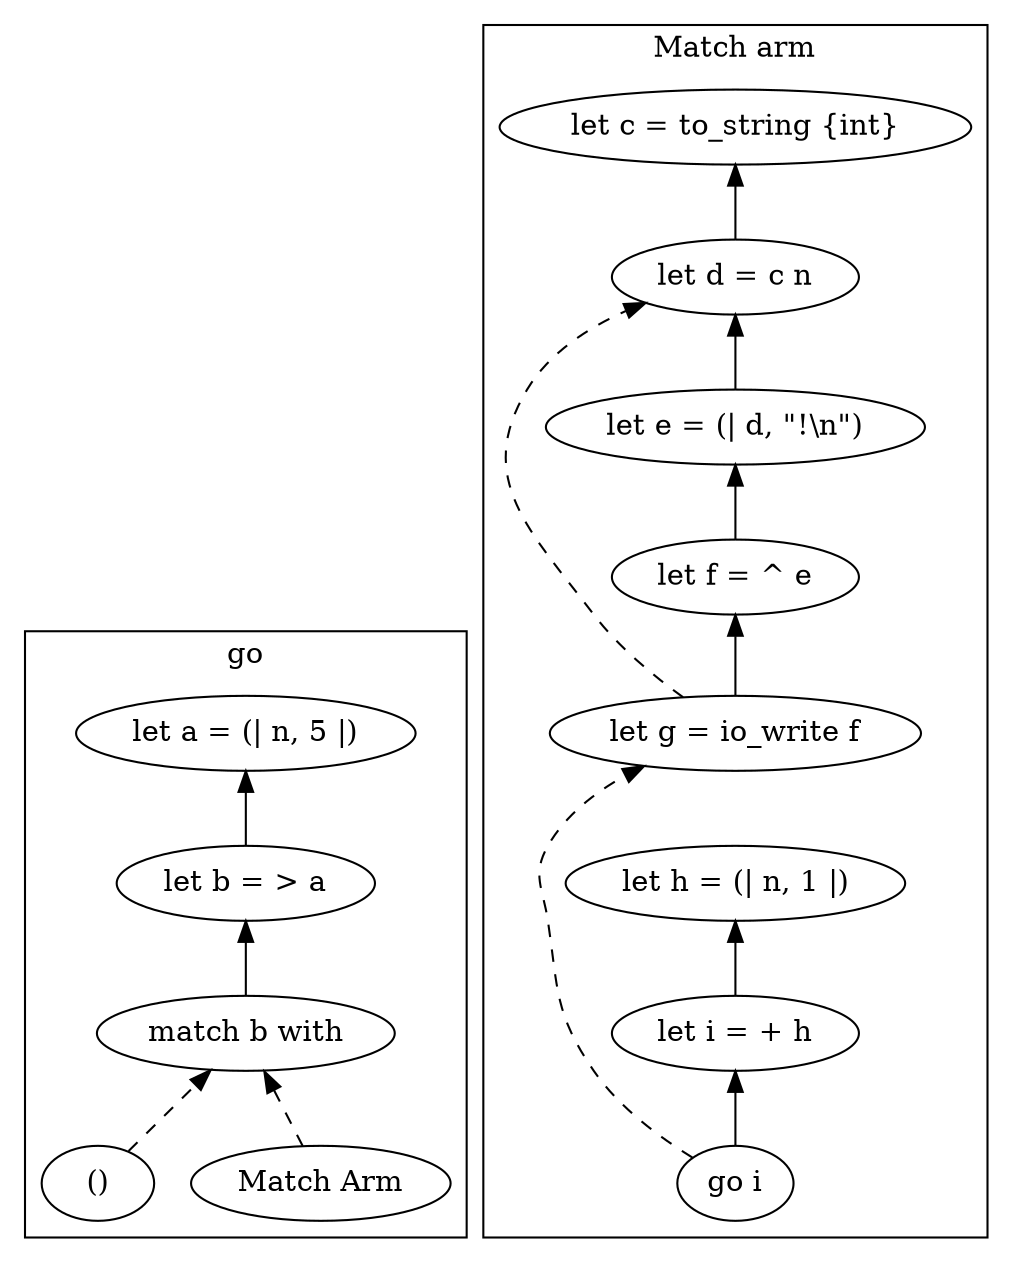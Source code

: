 digraph G {
  rankdir = "BT";
  clusterrank = "local";
  ordering = "in";

  subgraph cluster_2 {
    label = "go";
    labelloc = "b";

    a[label="let a = (| n, 5 |)"];

    b[label="let b = > a"];
    b -> a[weight=2];

    x[label="match b with"];
    x -> b[weight=2,pos="0,0!"];

    za[label="()"];
    za -> x[style=dashed];

    zb[label="Match Arm"];
    zb -> x[style=dashed];
  }

  subgraph cluster_1 {
    label = "Match arm";
    labelloc = "b";

    c[label="let c = to_string {int}"];

    d[label="let d = c n"]
    d -> c[weight=2];

    e[label="let e = (| d, \"!\\n\")"];
    e -> d[weight=2];

    f[label="let f = ^ e"];
    f -> e[weight=2];

    g[label="let g = io_write f"];
    g -> f[weight=2];
    g -> d[style=dashed];

    h[label="let h = (| n, 1 |)"];
    h -> g[weight=2,style=invis,shape=none];

    i[label="let i = + h"];
    i -> h[weight=2];

    y[label="go i"];
    y -> i[weight=2];
    y -> g[style=dashed];
  }
}
